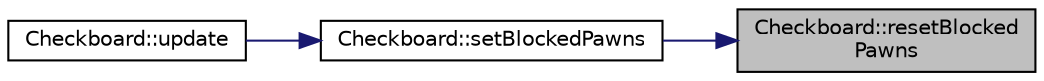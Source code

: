 digraph "Checkboard::resetBlockedPawns"
{
 // LATEX_PDF_SIZE
  bgcolor="transparent";
  edge [fontname="Helvetica",fontsize="10",labelfontname="Helvetica",labelfontsize="10"];
  node [fontname="Helvetica",fontsize="10",shape=record];
  rankdir="RL";
  Node1 [label="Checkboard::resetBlocked\lPawns",height=0.2,width=0.4,color="black", fillcolor="grey75", style="filled", fontcolor="black",tooltip=" "];
  Node1 -> Node2 [dir="back",color="midnightblue",fontsize="10",style="solid",fontname="Helvetica"];
  Node2 [label="Checkboard::setBlockedPawns",height=0.2,width=0.4,color="black",URL="$d7/d22/classCheckboard.html#ae6492b0cb2ee2dc21051c32803033ee7",tooltip=" "];
  Node2 -> Node3 [dir="back",color="midnightblue",fontsize="10",style="solid",fontname="Helvetica"];
  Node3 [label="Checkboard::update",height=0.2,width=0.4,color="black",URL="$d7/d22/classCheckboard.html#ae3ee1a3a146ad9dabc0199212e12fe6e",tooltip=" "];
}
